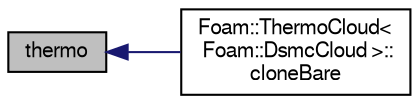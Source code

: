 digraph "thermo"
{
  bgcolor="transparent";
  edge [fontname="FreeSans",fontsize="10",labelfontname="FreeSans",labelfontsize="10"];
  node [fontname="FreeSans",fontsize="10",shape=record];
  rankdir="LR";
  Node26 [label="thermo",height=0.2,width=0.4,color="black", fillcolor="grey75", style="filled", fontcolor="black"];
  Node26 -> Node27 [dir="back",color="midnightblue",fontsize="10",style="solid",fontname="FreeSans"];
  Node27 [label="Foam::ThermoCloud\<\l Foam::DsmcCloud \>::\lcloneBare",height=0.2,width=0.4,color="black",URL="$a23834.html#a519c85b79b984c70934c244a934588ca",tooltip="Construct and return bare clone based on (this) with new name. "];
}
